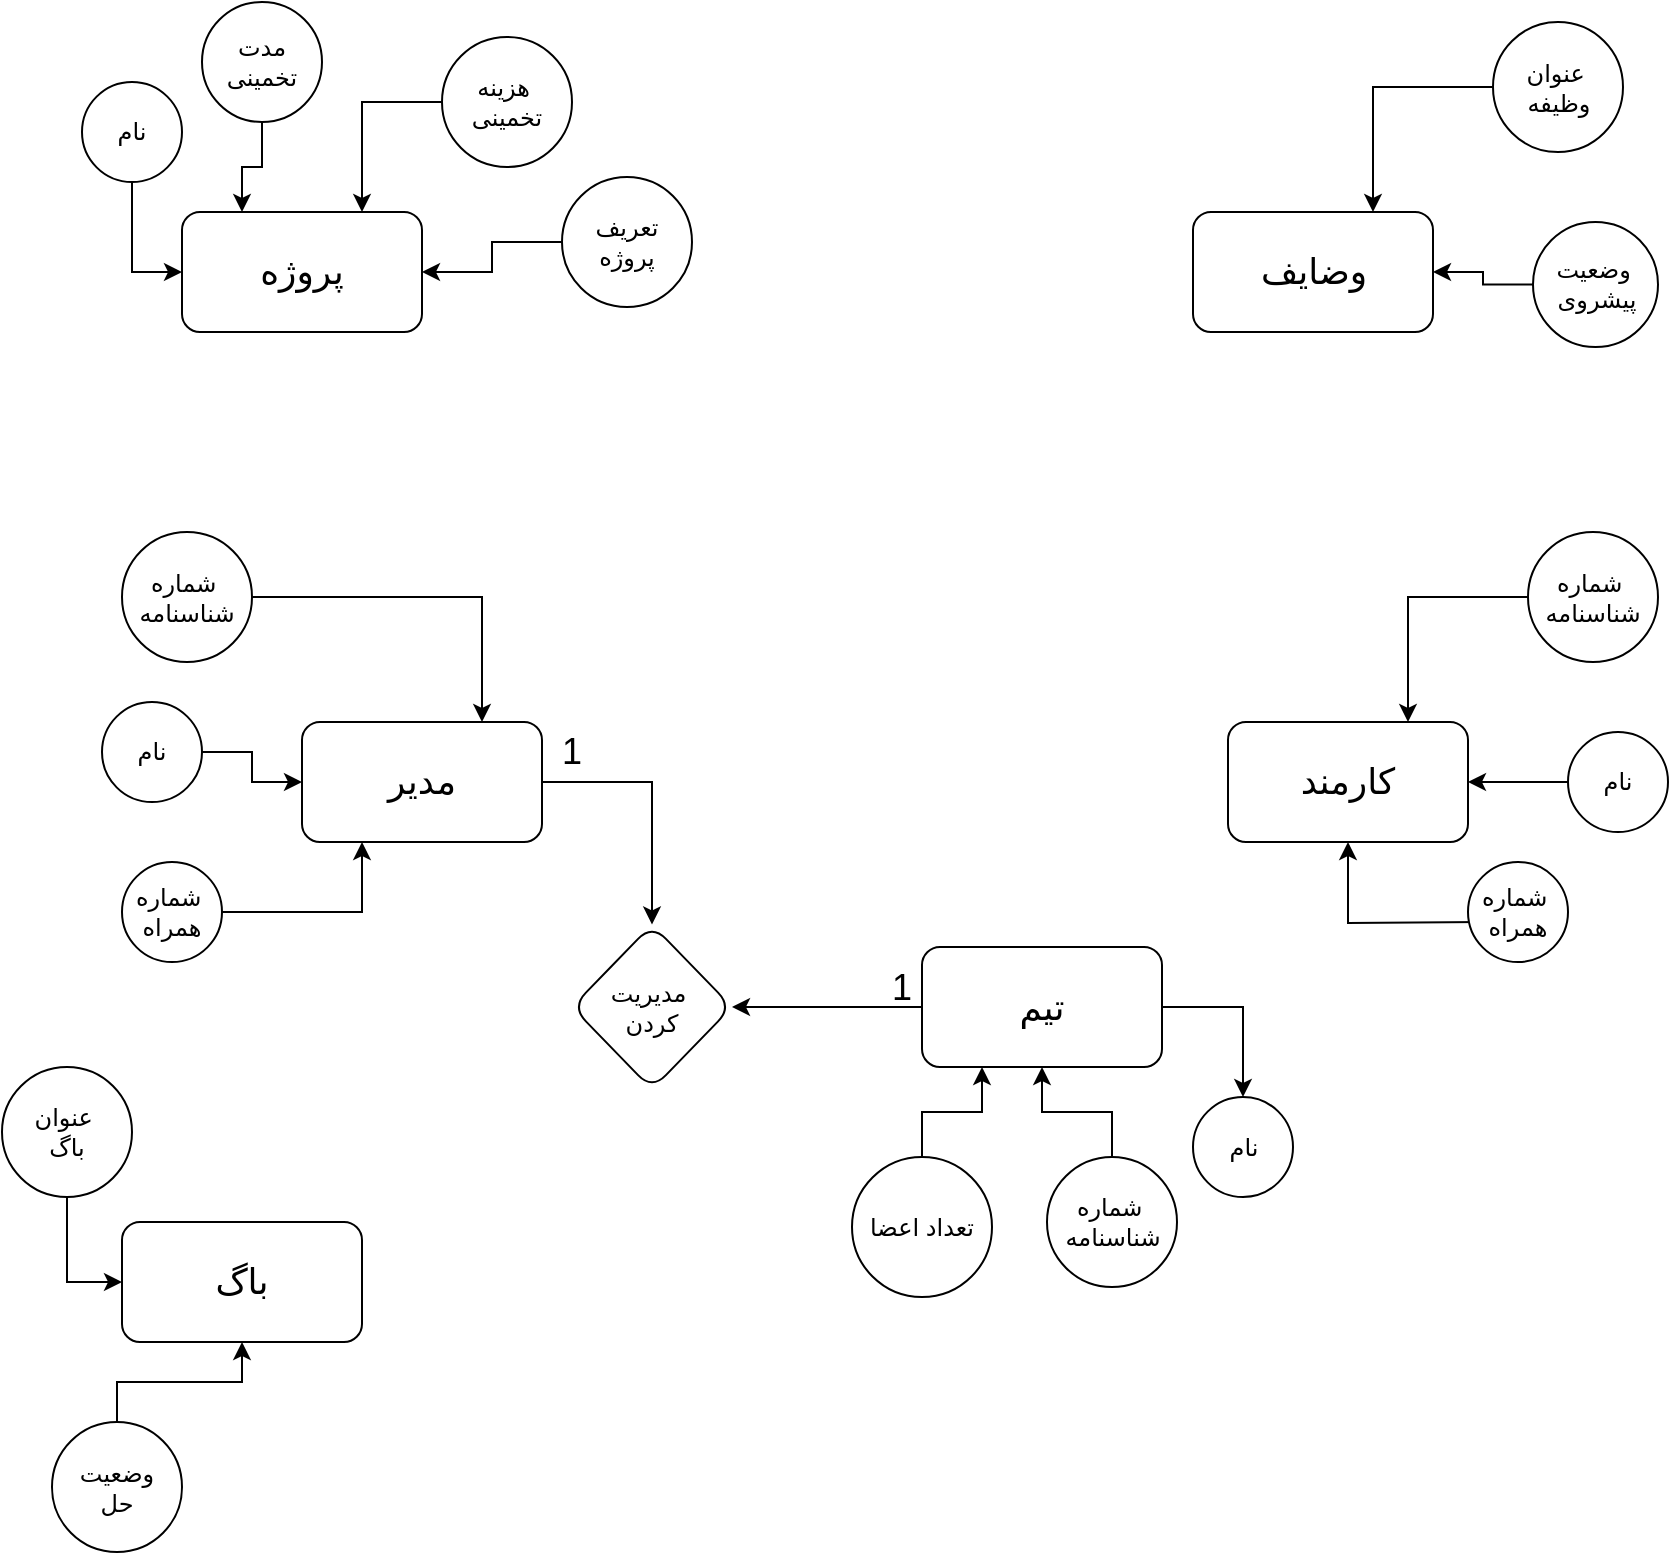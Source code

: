 <mxfile version="24.2.0" type="github">
  <diagram id="R2lEEEUBdFMjLlhIrx00" name="Page-1">
    <mxGraphModel dx="1386" dy="1899" grid="1" gridSize="10" guides="1" tooltips="1" connect="1" arrows="1" fold="1" page="1" pageScale="1" pageWidth="850" pageHeight="1100" math="0" shadow="0" extFonts="Permanent Marker^https://fonts.googleapis.com/css?family=Permanent+Marker">
      <root>
        <mxCell id="0" />
        <mxCell id="1" parent="0" />
        <mxCell id="yVCoZ4X0CeeAgaEIHaB0-1" value="&lt;span style=&quot;font-size: 18px;&quot;&gt;کارمند&lt;/span&gt;" style="rounded=1;whiteSpace=wrap;html=1;" vertex="1" parent="1">
          <mxGeometry x="613" y="-580" width="120" height="60" as="geometry" />
        </mxCell>
        <mxCell id="yVCoZ4X0CeeAgaEIHaB0-2" style="edgeStyle=orthogonalEdgeStyle;rounded=0;orthogonalLoop=1;jettySize=auto;html=1;entryX=1;entryY=0.5;entryDx=0;entryDy=0;" edge="1" parent="1" source="yVCoZ4X0CeeAgaEIHaB0-3" target="yVCoZ4X0CeeAgaEIHaB0-1">
          <mxGeometry relative="1" as="geometry" />
        </mxCell>
        <mxCell id="yVCoZ4X0CeeAgaEIHaB0-3" value="نام" style="ellipse;whiteSpace=wrap;html=1;aspect=fixed;" vertex="1" parent="1">
          <mxGeometry x="783" y="-575" width="50" height="50" as="geometry" />
        </mxCell>
        <mxCell id="yVCoZ4X0CeeAgaEIHaB0-9" style="edgeStyle=orthogonalEdgeStyle;rounded=0;orthogonalLoop=1;jettySize=auto;html=1;entryX=0.75;entryY=0;entryDx=0;entryDy=0;" edge="1" parent="1" source="yVCoZ4X0CeeAgaEIHaB0-5" target="yVCoZ4X0CeeAgaEIHaB0-1">
          <mxGeometry relative="1" as="geometry" />
        </mxCell>
        <mxCell id="yVCoZ4X0CeeAgaEIHaB0-5" value="شماره&amp;nbsp;&lt;div&gt;شناسنامه&lt;/div&gt;" style="ellipse;whiteSpace=wrap;html=1;aspect=fixed;" vertex="1" parent="1">
          <mxGeometry x="763" y="-675" width="65" height="65" as="geometry" />
        </mxCell>
        <mxCell id="yVCoZ4X0CeeAgaEIHaB0-6" style="edgeStyle=orthogonalEdgeStyle;rounded=0;orthogonalLoop=1;jettySize=auto;html=1;" edge="1" parent="1" target="yVCoZ4X0CeeAgaEIHaB0-1">
          <mxGeometry relative="1" as="geometry">
            <mxPoint x="740" y="-480" as="sourcePoint" />
          </mxGeometry>
        </mxCell>
        <mxCell id="yVCoZ4X0CeeAgaEIHaB0-8" value="شماره&amp;nbsp;&lt;div&gt;همراه&lt;/div&gt;" style="ellipse;whiteSpace=wrap;html=1;aspect=fixed;" vertex="1" parent="1">
          <mxGeometry x="733" y="-510" width="50" height="50" as="geometry" />
        </mxCell>
        <mxCell id="yVCoZ4X0CeeAgaEIHaB0-14" style="edgeStyle=orthogonalEdgeStyle;rounded=0;orthogonalLoop=1;jettySize=auto;html=1;entryX=0.75;entryY=0;entryDx=0;entryDy=0;" edge="1" source="yVCoZ4X0CeeAgaEIHaB0-15" target="yVCoZ4X0CeeAgaEIHaB0-20" parent="1">
          <mxGeometry relative="1" as="geometry" />
        </mxCell>
        <mxCell id="yVCoZ4X0CeeAgaEIHaB0-15" value="شماره&amp;nbsp;&lt;div&gt;شناسنامه&lt;/div&gt;" style="ellipse;whiteSpace=wrap;html=1;aspect=fixed;" vertex="1" parent="1">
          <mxGeometry x="60" y="-675" width="65" height="65" as="geometry" />
        </mxCell>
        <mxCell id="yVCoZ4X0CeeAgaEIHaB0-21" style="edgeStyle=orthogonalEdgeStyle;rounded=0;orthogonalLoop=1;jettySize=auto;html=1;entryX=0;entryY=0.5;entryDx=0;entryDy=0;" edge="1" parent="1" source="yVCoZ4X0CeeAgaEIHaB0-16" target="yVCoZ4X0CeeAgaEIHaB0-20">
          <mxGeometry relative="1" as="geometry" />
        </mxCell>
        <mxCell id="yVCoZ4X0CeeAgaEIHaB0-16" value="نام" style="ellipse;whiteSpace=wrap;html=1;aspect=fixed;" vertex="1" parent="1">
          <mxGeometry x="50" y="-590" width="50" height="50" as="geometry" />
        </mxCell>
        <mxCell id="yVCoZ4X0CeeAgaEIHaB0-22" style="edgeStyle=orthogonalEdgeStyle;rounded=0;orthogonalLoop=1;jettySize=auto;html=1;entryX=0.25;entryY=1;entryDx=0;entryDy=0;" edge="1" parent="1" source="yVCoZ4X0CeeAgaEIHaB0-17" target="yVCoZ4X0CeeAgaEIHaB0-20">
          <mxGeometry relative="1" as="geometry" />
        </mxCell>
        <mxCell id="yVCoZ4X0CeeAgaEIHaB0-17" value="شماره&amp;nbsp;&lt;div&gt;همراه&lt;/div&gt;" style="ellipse;whiteSpace=wrap;html=1;aspect=fixed;" vertex="1" parent="1">
          <mxGeometry x="60" y="-510" width="50" height="50" as="geometry" />
        </mxCell>
        <mxCell id="yVCoZ4X0CeeAgaEIHaB0-66" value="" style="edgeStyle=orthogonalEdgeStyle;rounded=0;orthogonalLoop=1;jettySize=auto;html=1;" edge="1" parent="1" source="yVCoZ4X0CeeAgaEIHaB0-20" target="yVCoZ4X0CeeAgaEIHaB0-65">
          <mxGeometry relative="1" as="geometry" />
        </mxCell>
        <mxCell id="yVCoZ4X0CeeAgaEIHaB0-20" value="&lt;span style=&quot;font-size: 18px;&quot;&gt;مدیر&lt;/span&gt;" style="rounded=1;whiteSpace=wrap;html=1;" vertex="1" parent="1">
          <mxGeometry x="150" y="-580" width="120" height="60" as="geometry" />
        </mxCell>
        <mxCell id="yVCoZ4X0CeeAgaEIHaB0-23" value="&lt;span style=&quot;font-size: 18px;&quot;&gt;پروژه&lt;/span&gt;" style="rounded=1;whiteSpace=wrap;html=1;" vertex="1" parent="1">
          <mxGeometry x="90" y="-835" width="120" height="60" as="geometry" />
        </mxCell>
        <mxCell id="yVCoZ4X0CeeAgaEIHaB0-35" style="edgeStyle=orthogonalEdgeStyle;rounded=0;orthogonalLoop=1;jettySize=auto;html=1;entryX=0.75;entryY=0;entryDx=0;entryDy=0;" edge="1" parent="1" source="yVCoZ4X0CeeAgaEIHaB0-25" target="yVCoZ4X0CeeAgaEIHaB0-23">
          <mxGeometry relative="1" as="geometry" />
        </mxCell>
        <mxCell id="yVCoZ4X0CeeAgaEIHaB0-25" value="هزینه&amp;nbsp;&lt;div&gt;تخمینی&lt;/div&gt;" style="ellipse;whiteSpace=wrap;html=1;aspect=fixed;" vertex="1" parent="1">
          <mxGeometry x="220" y="-922.5" width="65" height="65" as="geometry" />
        </mxCell>
        <mxCell id="yVCoZ4X0CeeAgaEIHaB0-26" value="نام" style="ellipse;whiteSpace=wrap;html=1;aspect=fixed;" vertex="1" parent="1">
          <mxGeometry x="40" y="-900" width="50" height="50" as="geometry" />
        </mxCell>
        <mxCell id="yVCoZ4X0CeeAgaEIHaB0-34" style="edgeStyle=orthogonalEdgeStyle;rounded=0;orthogonalLoop=1;jettySize=auto;html=1;entryX=0.25;entryY=0;entryDx=0;entryDy=0;" edge="1" parent="1" source="yVCoZ4X0CeeAgaEIHaB0-27" target="yVCoZ4X0CeeAgaEIHaB0-23">
          <mxGeometry relative="1" as="geometry" />
        </mxCell>
        <mxCell id="yVCoZ4X0CeeAgaEIHaB0-27" value="مدت&lt;div&gt;تخمینی&lt;/div&gt;" style="ellipse;whiteSpace=wrap;html=1;aspect=fixed;" vertex="1" parent="1">
          <mxGeometry x="100" y="-940" width="60" height="60" as="geometry" />
        </mxCell>
        <mxCell id="yVCoZ4X0CeeAgaEIHaB0-29" style="edgeStyle=orthogonalEdgeStyle;rounded=0;orthogonalLoop=1;jettySize=auto;html=1;entryX=0;entryY=0.5;entryDx=0;entryDy=0;" edge="1" source="yVCoZ4X0CeeAgaEIHaB0-26" target="yVCoZ4X0CeeAgaEIHaB0-23" parent="1">
          <mxGeometry relative="1" as="geometry" />
        </mxCell>
        <mxCell id="yVCoZ4X0CeeAgaEIHaB0-33" style="edgeStyle=orthogonalEdgeStyle;rounded=0;orthogonalLoop=1;jettySize=auto;html=1;" edge="1" parent="1" source="yVCoZ4X0CeeAgaEIHaB0-32" target="yVCoZ4X0CeeAgaEIHaB0-23">
          <mxGeometry relative="1" as="geometry" />
        </mxCell>
        <mxCell id="yVCoZ4X0CeeAgaEIHaB0-32" value="تعریف&lt;div&gt;پروژه&lt;/div&gt;" style="ellipse;whiteSpace=wrap;html=1;aspect=fixed;" vertex="1" parent="1">
          <mxGeometry x="280" y="-852.5" width="65" height="65" as="geometry" />
        </mxCell>
        <mxCell id="yVCoZ4X0CeeAgaEIHaB0-46" style="edgeStyle=orthogonalEdgeStyle;rounded=0;orthogonalLoop=1;jettySize=auto;html=1;entryX=0.5;entryY=1;entryDx=0;entryDy=0;" edge="1" parent="1" source="yVCoZ4X0CeeAgaEIHaB0-39" target="yVCoZ4X0CeeAgaEIHaB0-44">
          <mxGeometry relative="1" as="geometry" />
        </mxCell>
        <mxCell id="yVCoZ4X0CeeAgaEIHaB0-39" value="شماره&amp;nbsp;&lt;div&gt;شناسنامه&lt;/div&gt;" style="ellipse;whiteSpace=wrap;html=1;aspect=fixed;" vertex="1" parent="1">
          <mxGeometry x="522.5" y="-362.5" width="65" height="65" as="geometry" />
        </mxCell>
        <mxCell id="yVCoZ4X0CeeAgaEIHaB0-41" value="نام" style="ellipse;whiteSpace=wrap;html=1;aspect=fixed;" vertex="1" parent="1">
          <mxGeometry x="595.5" y="-392.5" width="50" height="50" as="geometry" />
        </mxCell>
        <mxCell id="yVCoZ4X0CeeAgaEIHaB0-42" style="edgeStyle=orthogonalEdgeStyle;rounded=0;orthogonalLoop=1;jettySize=auto;html=1;entryX=0.25;entryY=1;entryDx=0;entryDy=0;" edge="1" parent="1" source="yVCoZ4X0CeeAgaEIHaB0-43" target="yVCoZ4X0CeeAgaEIHaB0-44">
          <mxGeometry relative="1" as="geometry" />
        </mxCell>
        <mxCell id="yVCoZ4X0CeeAgaEIHaB0-43" value="تعداد اعضا" style="ellipse;whiteSpace=wrap;html=1;aspect=fixed;" vertex="1" parent="1">
          <mxGeometry x="425" y="-362.5" width="70" height="70" as="geometry" />
        </mxCell>
        <mxCell id="yVCoZ4X0CeeAgaEIHaB0-64" style="edgeStyle=orthogonalEdgeStyle;rounded=0;orthogonalLoop=1;jettySize=auto;html=1;" edge="1" parent="1" source="yVCoZ4X0CeeAgaEIHaB0-44" target="yVCoZ4X0CeeAgaEIHaB0-41">
          <mxGeometry relative="1" as="geometry" />
        </mxCell>
        <mxCell id="yVCoZ4X0CeeAgaEIHaB0-68" style="edgeStyle=orthogonalEdgeStyle;rounded=0;orthogonalLoop=1;jettySize=auto;html=1;entryX=1;entryY=0.5;entryDx=0;entryDy=0;" edge="1" parent="1" source="yVCoZ4X0CeeAgaEIHaB0-44" target="yVCoZ4X0CeeAgaEIHaB0-65">
          <mxGeometry relative="1" as="geometry" />
        </mxCell>
        <mxCell id="yVCoZ4X0CeeAgaEIHaB0-44" value="&lt;span style=&quot;font-size: 18px;&quot;&gt;تیم&lt;/span&gt;" style="rounded=1;whiteSpace=wrap;html=1;" vertex="1" parent="1">
          <mxGeometry x="460" y="-467.5" width="120" height="60" as="geometry" />
        </mxCell>
        <mxCell id="yVCoZ4X0CeeAgaEIHaB0-48" style="edgeStyle=orthogonalEdgeStyle;rounded=0;orthogonalLoop=1;jettySize=auto;html=1;entryX=0.75;entryY=0;entryDx=0;entryDy=0;" edge="1" source="yVCoZ4X0CeeAgaEIHaB0-54" target="yVCoZ4X0CeeAgaEIHaB0-51" parent="1">
          <mxGeometry relative="1" as="geometry" />
        </mxCell>
        <mxCell id="yVCoZ4X0CeeAgaEIHaB0-49" style="edgeStyle=orthogonalEdgeStyle;rounded=0;orthogonalLoop=1;jettySize=auto;html=1;entryX=1;entryY=0.5;entryDx=0;entryDy=0;" edge="1" source="yVCoZ4X0CeeAgaEIHaB0-53" target="yVCoZ4X0CeeAgaEIHaB0-51" parent="1">
          <mxGeometry relative="1" as="geometry" />
        </mxCell>
        <mxCell id="yVCoZ4X0CeeAgaEIHaB0-51" value="&lt;span style=&quot;font-size: 18px;&quot;&gt;وضایف&lt;/span&gt;" style="rounded=1;whiteSpace=wrap;html=1;" vertex="1" parent="1">
          <mxGeometry x="595.5" y="-835" width="120" height="60" as="geometry" />
        </mxCell>
        <mxCell id="yVCoZ4X0CeeAgaEIHaB0-53" value="وضعیت&amp;nbsp;&lt;div&gt;پیشروی&lt;/div&gt;" style="ellipse;whiteSpace=wrap;html=1;aspect=fixed;" vertex="1" parent="1">
          <mxGeometry x="765.5" y="-830" width="62.5" height="62.5" as="geometry" />
        </mxCell>
        <mxCell id="yVCoZ4X0CeeAgaEIHaB0-54" value="عنوان&amp;nbsp;&lt;div&gt;وظیفه&lt;/div&gt;" style="ellipse;whiteSpace=wrap;html=1;aspect=fixed;" vertex="1" parent="1">
          <mxGeometry x="745.5" y="-930" width="65" height="65" as="geometry" />
        </mxCell>
        <mxCell id="yVCoZ4X0CeeAgaEIHaB0-57" value="&lt;span style=&quot;font-size: 18px;&quot;&gt;باگ&lt;/span&gt;" style="rounded=1;whiteSpace=wrap;html=1;" vertex="1" parent="1">
          <mxGeometry x="60" y="-330" width="120" height="60" as="geometry" />
        </mxCell>
        <mxCell id="yVCoZ4X0CeeAgaEIHaB0-63" style="edgeStyle=orthogonalEdgeStyle;rounded=0;orthogonalLoop=1;jettySize=auto;html=1;entryX=0;entryY=0.5;entryDx=0;entryDy=0;" edge="1" parent="1" source="yVCoZ4X0CeeAgaEIHaB0-58" target="yVCoZ4X0CeeAgaEIHaB0-57">
          <mxGeometry relative="1" as="geometry" />
        </mxCell>
        <mxCell id="yVCoZ4X0CeeAgaEIHaB0-58" value="عنوان&amp;nbsp;&lt;div&gt;باگ&lt;/div&gt;" style="ellipse;whiteSpace=wrap;html=1;aspect=fixed;" vertex="1" parent="1">
          <mxGeometry y="-407.5" width="65" height="65" as="geometry" />
        </mxCell>
        <mxCell id="yVCoZ4X0CeeAgaEIHaB0-62" style="edgeStyle=orthogonalEdgeStyle;rounded=0;orthogonalLoop=1;jettySize=auto;html=1;entryX=0.5;entryY=1;entryDx=0;entryDy=0;" edge="1" parent="1" source="yVCoZ4X0CeeAgaEIHaB0-60" target="yVCoZ4X0CeeAgaEIHaB0-57">
          <mxGeometry relative="1" as="geometry" />
        </mxCell>
        <mxCell id="yVCoZ4X0CeeAgaEIHaB0-60" value="وضعیت&lt;div&gt;حل&lt;/div&gt;" style="ellipse;whiteSpace=wrap;html=1;aspect=fixed;" vertex="1" parent="1">
          <mxGeometry x="25" y="-230" width="65" height="65" as="geometry" />
        </mxCell>
        <mxCell id="yVCoZ4X0CeeAgaEIHaB0-65" value="مدیریت&amp;nbsp;&lt;div&gt;کردن&lt;/div&gt;" style="rhombus;whiteSpace=wrap;html=1;rounded=1;" vertex="1" parent="1">
          <mxGeometry x="285" y="-478.75" width="80" height="82.5" as="geometry" />
        </mxCell>
        <mxCell id="yVCoZ4X0CeeAgaEIHaB0-69" value="&lt;font style=&quot;font-size: 18px;&quot;&gt;1&lt;/font&gt;" style="text;html=1;align=center;verticalAlign=middle;whiteSpace=wrap;rounded=0;" vertex="1" parent="1">
          <mxGeometry x="260" y="-585" width="50" height="40" as="geometry" />
        </mxCell>
        <mxCell id="yVCoZ4X0CeeAgaEIHaB0-70" value="&lt;font style=&quot;font-size: 18px;&quot;&gt;1&lt;/font&gt;" style="text;html=1;align=center;verticalAlign=middle;whiteSpace=wrap;rounded=0;" vertex="1" parent="1">
          <mxGeometry x="425" y="-467.5" width="50" height="40" as="geometry" />
        </mxCell>
      </root>
    </mxGraphModel>
  </diagram>
</mxfile>
